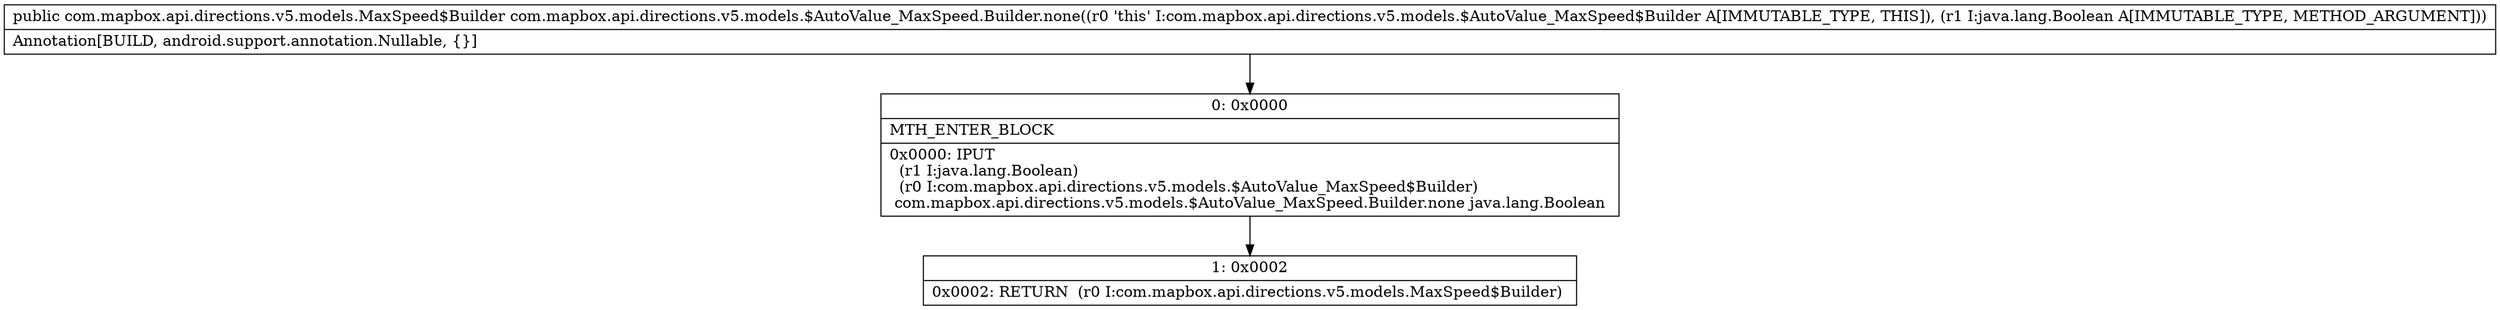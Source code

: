 digraph "CFG forcom.mapbox.api.directions.v5.models.$AutoValue_MaxSpeed.Builder.none(Ljava\/lang\/Boolean;)Lcom\/mapbox\/api\/directions\/v5\/models\/MaxSpeed$Builder;" {
Node_0 [shape=record,label="{0\:\ 0x0000|MTH_ENTER_BLOCK\l|0x0000: IPUT  \l  (r1 I:java.lang.Boolean)\l  (r0 I:com.mapbox.api.directions.v5.models.$AutoValue_MaxSpeed$Builder)\l com.mapbox.api.directions.v5.models.$AutoValue_MaxSpeed.Builder.none java.lang.Boolean \l}"];
Node_1 [shape=record,label="{1\:\ 0x0002|0x0002: RETURN  (r0 I:com.mapbox.api.directions.v5.models.MaxSpeed$Builder) \l}"];
MethodNode[shape=record,label="{public com.mapbox.api.directions.v5.models.MaxSpeed$Builder com.mapbox.api.directions.v5.models.$AutoValue_MaxSpeed.Builder.none((r0 'this' I:com.mapbox.api.directions.v5.models.$AutoValue_MaxSpeed$Builder A[IMMUTABLE_TYPE, THIS]), (r1 I:java.lang.Boolean A[IMMUTABLE_TYPE, METHOD_ARGUMENT]))  | Annotation[BUILD, android.support.annotation.Nullable, \{\}]\l}"];
MethodNode -> Node_0;
Node_0 -> Node_1;
}

